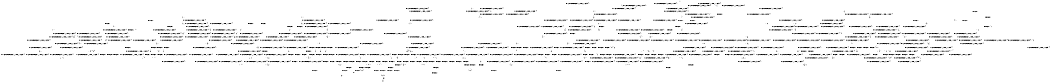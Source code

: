 digraph BCG {
size = "7, 10.5";
center = TRUE;
node [shape = circle];
0 [peripheries = 2];
0 -> 1 [label = "EX !0 !ATOMIC_EXCH_BRANCH (1, +0, TRUE, +0, 1, TRUE) !{}"];
0 -> 2 [label = "EX !2 !ATOMIC_EXCH_BRANCH (1, +1, TRUE, +0, 3, TRUE) !{}"];
0 -> 3 [label = "EX !1 !ATOMIC_EXCH_BRANCH (1, +1, TRUE, +1, 1, FALSE) !{}"];
0 -> 4 [label = "EX !0 !ATOMIC_EXCH_BRANCH (1, +0, TRUE, +0, 1, TRUE) !{}"];
0 -> 5 [label = "EX !2 !ATOMIC_EXCH_BRANCH (1, +1, TRUE, +0, 3, TRUE) !{}"];
0 -> 6 [label = "EX !1 !ATOMIC_EXCH_BRANCH (1, +1, TRUE, +1, 1, FALSE) !{}"];
1 -> 7 [label = "EX !2 !ATOMIC_EXCH_BRANCH (1, +1, TRUE, +0, 3, TRUE) !{}"];
2 -> 8 [label = "EX !0 !ATOMIC_EXCH_BRANCH (1, +0, TRUE, +0, 1, FALSE) !{}"];
3 -> 9 [label = "EX !0 !ATOMIC_EXCH_BRANCH (1, +0, TRUE, +0, 1, FALSE) !{}"];
4 -> 1 [label = "EX !0 !ATOMIC_EXCH_BRANCH (1, +0, TRUE, +0, 1, TRUE) !{}"];
4 -> 7 [label = "EX !2 !ATOMIC_EXCH_BRANCH (1, +1, TRUE, +0, 3, TRUE) !{}"];
4 -> 10 [label = "EX !1 !ATOMIC_EXCH_BRANCH (1, +1, TRUE, +1, 1, FALSE) !{}"];
4 -> 4 [label = "EX !0 !ATOMIC_EXCH_BRANCH (1, +0, TRUE, +0, 1, TRUE) !{}"];
4 -> 11 [label = "EX !2 !ATOMIC_EXCH_BRANCH (1, +1, TRUE, +0, 3, TRUE) !{}"];
4 -> 12 [label = "EX !1 !ATOMIC_EXCH_BRANCH (1, +1, TRUE, +1, 1, FALSE) !{}"];
5 -> 8 [label = "EX !0 !ATOMIC_EXCH_BRANCH (1, +0, TRUE, +0, 1, FALSE) !{}"];
5 -> 13 [label = "EX !1 !ATOMIC_EXCH_BRANCH (1, +1, TRUE, +1, 1, TRUE) !{}"];
5 -> 14 [label = "TERMINATE !2"];
5 -> 15 [label = "EX !0 !ATOMIC_EXCH_BRANCH (1, +0, TRUE, +0, 1, FALSE) !{}"];
5 -> 16 [label = "EX !1 !ATOMIC_EXCH_BRANCH (1, +1, TRUE, +1, 1, TRUE) !{}"];
5 -> 17 [label = "TERMINATE !2"];
6 -> 9 [label = "EX !0 !ATOMIC_EXCH_BRANCH (1, +0, TRUE, +0, 1, FALSE) !{}"];
6 -> 18 [label = "EX !2 !ATOMIC_EXCH_BRANCH (1, +1, TRUE, +0, 3, FALSE) !{}"];
6 -> 19 [label = "TERMINATE !1"];
6 -> 20 [label = "EX !0 !ATOMIC_EXCH_BRANCH (1, +0, TRUE, +0, 1, FALSE) !{}"];
6 -> 21 [label = "EX !2 !ATOMIC_EXCH_BRANCH (1, +1, TRUE, +0, 3, FALSE) !{}"];
6 -> 22 [label = "TERMINATE !1"];
7 -> 8 [label = "EX !0 !ATOMIC_EXCH_BRANCH (1, +0, TRUE, +0, 1, FALSE) !{}"];
8 -> 23 [label = "EX !1 !ATOMIC_EXCH_BRANCH (1, +1, TRUE, +1, 1, FALSE) !{}"];
9 -> 23 [label = "EX !2 !ATOMIC_EXCH_BRANCH (1, +1, TRUE, +0, 3, TRUE) !{}"];
10 -> 9 [label = "EX !0 !ATOMIC_EXCH_BRANCH (1, +0, TRUE, +0, 1, FALSE) !{}"];
11 -> 8 [label = "EX !0 !ATOMIC_EXCH_BRANCH (1, +0, TRUE, +0, 1, FALSE) !{}"];
11 -> 24 [label = "EX !1 !ATOMIC_EXCH_BRANCH (1, +1, TRUE, +1, 1, TRUE) !{}"];
11 -> 25 [label = "TERMINATE !2"];
11 -> 15 [label = "EX !0 !ATOMIC_EXCH_BRANCH (1, +0, TRUE, +0, 1, FALSE) !{}"];
11 -> 26 [label = "EX !1 !ATOMIC_EXCH_BRANCH (1, +1, TRUE, +1, 1, TRUE) !{}"];
11 -> 27 [label = "TERMINATE !2"];
12 -> 9 [label = "EX !0 !ATOMIC_EXCH_BRANCH (1, +0, TRUE, +0, 1, FALSE) !{}"];
12 -> 28 [label = "EX !2 !ATOMIC_EXCH_BRANCH (1, +1, TRUE, +0, 3, FALSE) !{}"];
12 -> 29 [label = "TERMINATE !1"];
12 -> 20 [label = "EX !0 !ATOMIC_EXCH_BRANCH (1, +0, TRUE, +0, 1, FALSE) !{}"];
12 -> 30 [label = "EX !2 !ATOMIC_EXCH_BRANCH (1, +1, TRUE, +0, 3, FALSE) !{}"];
12 -> 31 [label = "TERMINATE !1"];
13 -> 32 [label = "EX !0 !ATOMIC_EXCH_BRANCH (1, +0, TRUE, +0, 1, FALSE) !{}"];
14 -> 33 [label = "EX !0 !ATOMIC_EXCH_BRANCH (1, +0, TRUE, +0, 1, FALSE) !{}"];
15 -> 23 [label = "EX !1 !ATOMIC_EXCH_BRANCH (1, +1, TRUE, +1, 1, FALSE) !{}"];
15 -> 34 [label = "TERMINATE !0"];
15 -> 35 [label = "TERMINATE !2"];
15 -> 36 [label = "EX !1 !ATOMIC_EXCH_BRANCH (1, +1, TRUE, +1, 1, FALSE) !{}"];
15 -> 37 [label = "TERMINATE !0"];
15 -> 38 [label = "TERMINATE !2"];
16 -> 13 [label = "EX !1 !ATOMIC_EXCH_BRANCH (1, +1, TRUE, +1, 1, TRUE) !{}"];
16 -> 32 [label = "EX !0 !ATOMIC_EXCH_BRANCH (1, +0, TRUE, +0, 1, FALSE) !{}"];
16 -> 39 [label = "TERMINATE !2"];
16 -> 16 [label = "EX !1 !ATOMIC_EXCH_BRANCH (1, +1, TRUE, +1, 1, TRUE) !{}"];
16 -> 40 [label = "EX !0 !ATOMIC_EXCH_BRANCH (1, +0, TRUE, +0, 1, FALSE) !{}"];
16 -> 41 [label = "TERMINATE !2"];
17 -> 33 [label = "EX !0 !ATOMIC_EXCH_BRANCH (1, +0, TRUE, +0, 1, FALSE) !{}"];
17 -> 42 [label = "EX !1 !ATOMIC_EXCH_BRANCH (1, +1, TRUE, +1, 1, TRUE) !{}"];
17 -> 43 [label = "EX !0 !ATOMIC_EXCH_BRANCH (1, +0, TRUE, +0, 1, FALSE) !{}"];
17 -> 44 [label = "EX !1 !ATOMIC_EXCH_BRANCH (1, +1, TRUE, +1, 1, TRUE) !{}"];
18 -> 45 [label = "EX !2 !ATOMIC_EXCH_BRANCH (1, +1, TRUE, +1, 1, TRUE) !{}"];
19 -> 46 [label = "EX !0 !ATOMIC_EXCH_BRANCH (1, +0, TRUE, +0, 1, FALSE) !{}"];
20 -> 23 [label = "EX !2 !ATOMIC_EXCH_BRANCH (1, +1, TRUE, +0, 3, TRUE) !{}"];
20 -> 47 [label = "TERMINATE !0"];
20 -> 48 [label = "TERMINATE !1"];
20 -> 36 [label = "EX !2 !ATOMIC_EXCH_BRANCH (1, +1, TRUE, +0, 3, TRUE) !{}"];
20 -> 49 [label = "TERMINATE !0"];
20 -> 50 [label = "TERMINATE !1"];
21 -> 45 [label = "EX !2 !ATOMIC_EXCH_BRANCH (1, +1, TRUE, +1, 1, TRUE) !{}"];
21 -> 51 [label = "EX !0 !ATOMIC_EXCH_BRANCH (1, +0, TRUE, +0, 1, FALSE) !{}"];
21 -> 52 [label = "TERMINATE !1"];
21 -> 53 [label = "EX !2 !ATOMIC_EXCH_BRANCH (1, +1, TRUE, +1, 1, TRUE) !{}"];
21 -> 54 [label = "EX !0 !ATOMIC_EXCH_BRANCH (1, +0, TRUE, +0, 1, FALSE) !{}"];
21 -> 55 [label = "TERMINATE !1"];
22 -> 46 [label = "EX !0 !ATOMIC_EXCH_BRANCH (1, +0, TRUE, +0, 1, FALSE) !{}"];
22 -> 56 [label = "EX !2 !ATOMIC_EXCH_BRANCH (1, +1, TRUE, +0, 3, FALSE) !{}"];
22 -> 57 [label = "EX !0 !ATOMIC_EXCH_BRANCH (1, +0, TRUE, +0, 1, FALSE) !{}"];
22 -> 58 [label = "EX !2 !ATOMIC_EXCH_BRANCH (1, +1, TRUE, +0, 3, FALSE) !{}"];
23 -> 59 [label = "TERMINATE !0"];
24 -> 32 [label = "EX !0 !ATOMIC_EXCH_BRANCH (1, +0, TRUE, +0, 1, FALSE) !{}"];
25 -> 60 [label = "EX !1 !ATOMIC_EXCH_BRANCH (1, +1, TRUE, +1, 1, TRUE) !{}"];
26 -> 32 [label = "EX !0 !ATOMIC_EXCH_BRANCH (1, +0, TRUE, +0, 1, FALSE) !{}"];
26 -> 24 [label = "EX !1 !ATOMIC_EXCH_BRANCH (1, +1, TRUE, +1, 1, TRUE) !{}"];
26 -> 61 [label = "TERMINATE !2"];
26 -> 40 [label = "EX !0 !ATOMIC_EXCH_BRANCH (1, +0, TRUE, +0, 1, FALSE) !{}"];
26 -> 26 [label = "EX !1 !ATOMIC_EXCH_BRANCH (1, +1, TRUE, +1, 1, TRUE) !{}"];
26 -> 62 [label = "TERMINATE !2"];
27 -> 60 [label = "EX !1 !ATOMIC_EXCH_BRANCH (1, +1, TRUE, +1, 1, TRUE) !{}"];
27 -> 33 [label = "EX !0 !ATOMIC_EXCH_BRANCH (1, +0, TRUE, +0, 1, FALSE) !{}"];
27 -> 63 [label = "EX !1 !ATOMIC_EXCH_BRANCH (1, +1, TRUE, +1, 1, TRUE) !{}"];
27 -> 43 [label = "EX !0 !ATOMIC_EXCH_BRANCH (1, +0, TRUE, +0, 1, FALSE) !{}"];
28 -> 51 [label = "EX !0 !ATOMIC_EXCH_BRANCH (1, +0, TRUE, +0, 1, FALSE) !{}"];
29 -> 64 [label = "EX !2 !ATOMIC_EXCH_BRANCH (1, +1, TRUE, +0, 3, FALSE) !{}"];
30 -> 51 [label = "EX !0 !ATOMIC_EXCH_BRANCH (1, +0, TRUE, +0, 1, FALSE) !{}"];
30 -> 65 [label = "EX !2 !ATOMIC_EXCH_BRANCH (1, +1, TRUE, +1, 1, TRUE) !{}"];
30 -> 66 [label = "TERMINATE !1"];
30 -> 54 [label = "EX !0 !ATOMIC_EXCH_BRANCH (1, +0, TRUE, +0, 1, FALSE) !{}"];
30 -> 67 [label = "EX !2 !ATOMIC_EXCH_BRANCH (1, +1, TRUE, +1, 1, TRUE) !{}"];
30 -> 68 [label = "TERMINATE !1"];
31 -> 64 [label = "EX !2 !ATOMIC_EXCH_BRANCH (1, +1, TRUE, +0, 3, FALSE) !{}"];
31 -> 46 [label = "EX !0 !ATOMIC_EXCH_BRANCH (1, +0, TRUE, +0, 1, FALSE) !{}"];
31 -> 69 [label = "EX !2 !ATOMIC_EXCH_BRANCH (1, +1, TRUE, +0, 3, FALSE) !{}"];
31 -> 57 [label = "EX !0 !ATOMIC_EXCH_BRANCH (1, +0, TRUE, +0, 1, FALSE) !{}"];
32 -> 23 [label = "EX !1 !ATOMIC_EXCH_BRANCH (1, +1, TRUE, +1, 1, FALSE) !{}"];
33 -> 70 [label = "EX !1 !ATOMIC_EXCH_BRANCH (1, +1, TRUE, +1, 1, FALSE) !{}"];
34 -> 71 [label = "EX !1 !ATOMIC_EXCH_BRANCH (1, +1, TRUE, +1, 1, FALSE) !{}"];
35 -> 70 [label = "EX !1 !ATOMIC_EXCH_BRANCH (1, +1, TRUE, +1, 1, FALSE) !{}"];
36 -> 59 [label = "TERMINATE !0"];
36 -> 72 [label = "TERMINATE !2"];
36 -> 73 [label = "TERMINATE !1"];
36 -> 74 [label = "TERMINATE !0"];
36 -> 75 [label = "TERMINATE !2"];
36 -> 76 [label = "TERMINATE !1"];
37 -> 71 [label = "EX !1 !ATOMIC_EXCH_BRANCH (1, +1, TRUE, +1, 1, FALSE) !{}"];
37 -> 77 [label = "TERMINATE !2"];
37 -> 78 [label = "EX !1 !ATOMIC_EXCH_BRANCH (1, +1, TRUE, +1, 1, FALSE) !{}"];
37 -> 79 [label = "TERMINATE !2"];
38 -> 70 [label = "EX !1 !ATOMIC_EXCH_BRANCH (1, +1, TRUE, +1, 1, FALSE) !{}"];
38 -> 77 [label = "TERMINATE !0"];
38 -> 80 [label = "EX !1 !ATOMIC_EXCH_BRANCH (1, +1, TRUE, +1, 1, FALSE) !{}"];
38 -> 79 [label = "TERMINATE !0"];
39 -> 81 [label = "EX !0 !ATOMIC_EXCH_BRANCH (1, +0, TRUE, +0, 1, FALSE) !{}"];
40 -> 23 [label = "EX !1 !ATOMIC_EXCH_BRANCH (1, +1, TRUE, +1, 1, FALSE) !{}"];
40 -> 82 [label = "TERMINATE !0"];
40 -> 83 [label = "TERMINATE !2"];
40 -> 36 [label = "EX !1 !ATOMIC_EXCH_BRANCH (1, +1, TRUE, +1, 1, FALSE) !{}"];
40 -> 84 [label = "TERMINATE !0"];
40 -> 85 [label = "TERMINATE !2"];
41 -> 81 [label = "EX !0 !ATOMIC_EXCH_BRANCH (1, +0, TRUE, +0, 1, FALSE) !{}"];
41 -> 42 [label = "EX !1 !ATOMIC_EXCH_BRANCH (1, +1, TRUE, +1, 1, TRUE) !{}"];
41 -> 86 [label = "EX !0 !ATOMIC_EXCH_BRANCH (1, +0, TRUE, +0, 1, FALSE) !{}"];
41 -> 44 [label = "EX !1 !ATOMIC_EXCH_BRANCH (1, +1, TRUE, +1, 1, TRUE) !{}"];
42 -> 81 [label = "EX !0 !ATOMIC_EXCH_BRANCH (1, +0, TRUE, +0, 1, FALSE) !{}"];
43 -> 70 [label = "EX !1 !ATOMIC_EXCH_BRANCH (1, +1, TRUE, +1, 1, FALSE) !{}"];
43 -> 77 [label = "TERMINATE !0"];
43 -> 80 [label = "EX !1 !ATOMIC_EXCH_BRANCH (1, +1, TRUE, +1, 1, FALSE) !{}"];
43 -> 79 [label = "TERMINATE !0"];
44 -> 42 [label = "EX !1 !ATOMIC_EXCH_BRANCH (1, +1, TRUE, +1, 1, TRUE) !{}"];
44 -> 81 [label = "EX !0 !ATOMIC_EXCH_BRANCH (1, +0, TRUE, +0, 1, FALSE) !{}"];
44 -> 44 [label = "EX !1 !ATOMIC_EXCH_BRANCH (1, +1, TRUE, +1, 1, TRUE) !{}"];
44 -> 86 [label = "EX !0 !ATOMIC_EXCH_BRANCH (1, +0, TRUE, +0, 1, FALSE) !{}"];
45 -> 87 [label = "EX !0 !ATOMIC_EXCH_BRANCH (1, +0, TRUE, +0, 1, FALSE) !{}"];
46 -> 88 [label = "EX !2 !ATOMIC_EXCH_BRANCH (1, +1, TRUE, +0, 3, TRUE) !{}"];
47 -> 71 [label = "EX !2 !ATOMIC_EXCH_BRANCH (1, +1, TRUE, +0, 3, TRUE) !{}"];
48 -> 88 [label = "EX !2 !ATOMIC_EXCH_BRANCH (1, +1, TRUE, +0, 3, TRUE) !{}"];
49 -> 71 [label = "EX !2 !ATOMIC_EXCH_BRANCH (1, +1, TRUE, +0, 3, TRUE) !{}"];
49 -> 89 [label = "TERMINATE !1"];
49 -> 78 [label = "EX !2 !ATOMIC_EXCH_BRANCH (1, +1, TRUE, +0, 3, TRUE) !{}"];
49 -> 90 [label = "TERMINATE !1"];
50 -> 88 [label = "EX !2 !ATOMIC_EXCH_BRANCH (1, +1, TRUE, +0, 3, TRUE) !{}"];
50 -> 89 [label = "TERMINATE !0"];
50 -> 91 [label = "EX !2 !ATOMIC_EXCH_BRANCH (1, +1, TRUE, +0, 3, TRUE) !{}"];
50 -> 90 [label = "TERMINATE !0"];
51 -> 23 [label = "EX !2 !ATOMIC_EXCH_BRANCH (1, +1, TRUE, +1, 1, FALSE) !{}"];
52 -> 92 [label = "EX !0 !ATOMIC_EXCH_BRANCH (1, +0, TRUE, +0, 1, FALSE) !{}"];
53 -> 18 [label = "EX !2 !ATOMIC_EXCH_BRANCH (1, +1, TRUE, +0, 3, FALSE) !{}"];
53 -> 87 [label = "EX !0 !ATOMIC_EXCH_BRANCH (1, +0, TRUE, +0, 1, FALSE) !{}"];
53 -> 93 [label = "TERMINATE !1"];
53 -> 21 [label = "EX !2 !ATOMIC_EXCH_BRANCH (1, +1, TRUE, +0, 3, FALSE) !{}"];
53 -> 94 [label = "EX !0 !ATOMIC_EXCH_BRANCH (1, +0, TRUE, +0, 1, FALSE) !{}"];
53 -> 95 [label = "TERMINATE !1"];
54 -> 23 [label = "EX !2 !ATOMIC_EXCH_BRANCH (1, +1, TRUE, +1, 1, FALSE) !{}"];
54 -> 96 [label = "TERMINATE !0"];
54 -> 97 [label = "TERMINATE !1"];
54 -> 36 [label = "EX !2 !ATOMIC_EXCH_BRANCH (1, +1, TRUE, +1, 1, FALSE) !{}"];
54 -> 98 [label = "TERMINATE !0"];
54 -> 99 [label = "TERMINATE !1"];
55 -> 92 [label = "EX !0 !ATOMIC_EXCH_BRANCH (1, +0, TRUE, +0, 1, FALSE) !{}"];
55 -> 100 [label = "EX !2 !ATOMIC_EXCH_BRANCH (1, +1, TRUE, +1, 1, TRUE) !{}"];
55 -> 101 [label = "EX !0 !ATOMIC_EXCH_BRANCH (1, +0, TRUE, +0, 1, FALSE) !{}"];
55 -> 102 [label = "EX !2 !ATOMIC_EXCH_BRANCH (1, +1, TRUE, +1, 1, TRUE) !{}"];
56 -> 100 [label = "EX !2 !ATOMIC_EXCH_BRANCH (1, +1, TRUE, +1, 1, TRUE) !{}"];
57 -> 88 [label = "EX !2 !ATOMIC_EXCH_BRANCH (1, +1, TRUE, +0, 3, TRUE) !{}"];
57 -> 89 [label = "TERMINATE !0"];
57 -> 91 [label = "EX !2 !ATOMIC_EXCH_BRANCH (1, +1, TRUE, +0, 3, TRUE) !{}"];
57 -> 90 [label = "TERMINATE !0"];
58 -> 100 [label = "EX !2 !ATOMIC_EXCH_BRANCH (1, +1, TRUE, +1, 1, TRUE) !{}"];
58 -> 92 [label = "EX !0 !ATOMIC_EXCH_BRANCH (1, +0, TRUE, +0, 1, FALSE) !{}"];
58 -> 102 [label = "EX !2 !ATOMIC_EXCH_BRANCH (1, +1, TRUE, +1, 1, TRUE) !{}"];
58 -> 101 [label = "EX !0 !ATOMIC_EXCH_BRANCH (1, +0, TRUE, +0, 1, FALSE) !{}"];
59 -> 103 [label = "TERMINATE !2"];
60 -> 81 [label = "EX !0 !ATOMIC_EXCH_BRANCH (1, +0, TRUE, +0, 1, FALSE) !{}"];
61 -> 81 [label = "EX !0 !ATOMIC_EXCH_BRANCH (1, +0, TRUE, +0, 1, FALSE) !{}"];
62 -> 81 [label = "EX !0 !ATOMIC_EXCH_BRANCH (1, +0, TRUE, +0, 1, FALSE) !{}"];
62 -> 60 [label = "EX !1 !ATOMIC_EXCH_BRANCH (1, +1, TRUE, +1, 1, TRUE) !{}"];
62 -> 86 [label = "EX !0 !ATOMIC_EXCH_BRANCH (1, +0, TRUE, +0, 1, FALSE) !{}"];
62 -> 63 [label = "EX !1 !ATOMIC_EXCH_BRANCH (1, +1, TRUE, +1, 1, TRUE) !{}"];
63 -> 81 [label = "EX !0 !ATOMIC_EXCH_BRANCH (1, +0, TRUE, +0, 1, FALSE) !{}"];
63 -> 60 [label = "EX !1 !ATOMIC_EXCH_BRANCH (1, +1, TRUE, +1, 1, TRUE) !{}"];
63 -> 86 [label = "EX !0 !ATOMIC_EXCH_BRANCH (1, +0, TRUE, +0, 1, FALSE) !{}"];
63 -> 63 [label = "EX !1 !ATOMIC_EXCH_BRANCH (1, +1, TRUE, +1, 1, TRUE) !{}"];
64 -> 92 [label = "EX !0 !ATOMIC_EXCH_BRANCH (1, +0, TRUE, +0, 1, FALSE) !{}"];
65 -> 87 [label = "EX !0 !ATOMIC_EXCH_BRANCH (1, +0, TRUE, +0, 1, FALSE) !{}"];
66 -> 92 [label = "EX !0 !ATOMIC_EXCH_BRANCH (1, +0, TRUE, +0, 1, FALSE) !{}"];
67 -> 87 [label = "EX !0 !ATOMIC_EXCH_BRANCH (1, +0, TRUE, +0, 1, FALSE) !{}"];
67 -> 28 [label = "EX !2 !ATOMIC_EXCH_BRANCH (1, +1, TRUE, +0, 3, FALSE) !{}"];
67 -> 104 [label = "TERMINATE !1"];
67 -> 94 [label = "EX !0 !ATOMIC_EXCH_BRANCH (1, +0, TRUE, +0, 1, FALSE) !{}"];
67 -> 30 [label = "EX !2 !ATOMIC_EXCH_BRANCH (1, +1, TRUE, +0, 3, FALSE) !{}"];
67 -> 105 [label = "TERMINATE !1"];
68 -> 92 [label = "EX !0 !ATOMIC_EXCH_BRANCH (1, +0, TRUE, +0, 1, FALSE) !{}"];
68 -> 106 [label = "EX !2 !ATOMIC_EXCH_BRANCH (1, +1, TRUE, +1, 1, TRUE) !{}"];
68 -> 101 [label = "EX !0 !ATOMIC_EXCH_BRANCH (1, +0, TRUE, +0, 1, FALSE) !{}"];
68 -> 107 [label = "EX !2 !ATOMIC_EXCH_BRANCH (1, +1, TRUE, +1, 1, TRUE) !{}"];
69 -> 92 [label = "EX !0 !ATOMIC_EXCH_BRANCH (1, +0, TRUE, +0, 1, FALSE) !{}"];
69 -> 106 [label = "EX !2 !ATOMIC_EXCH_BRANCH (1, +1, TRUE, +1, 1, TRUE) !{}"];
69 -> 101 [label = "EX !0 !ATOMIC_EXCH_BRANCH (1, +0, TRUE, +0, 1, FALSE) !{}"];
69 -> 107 [label = "EX !2 !ATOMIC_EXCH_BRANCH (1, +1, TRUE, +1, 1, TRUE) !{}"];
70 -> 103 [label = "TERMINATE !0"];
71 -> 103 [label = "TERMINATE !2"];
72 -> 103 [label = "TERMINATE !0"];
73 -> 108 [label = "TERMINATE !0"];
74 -> 103 [label = "TERMINATE !2"];
74 -> 108 [label = "TERMINATE !1"];
74 -> 109 [label = "TERMINATE !2"];
74 -> 110 [label = "TERMINATE !1"];
75 -> 103 [label = "TERMINATE !0"];
75 -> 111 [label = "TERMINATE !1"];
75 -> 109 [label = "TERMINATE !0"];
75 -> 112 [label = "TERMINATE !1"];
76 -> 108 [label = "TERMINATE !0"];
76 -> 111 [label = "TERMINATE !2"];
76 -> 110 [label = "TERMINATE !0"];
76 -> 112 [label = "TERMINATE !2"];
77 -> 113 [label = "EX !1 !ATOMIC_EXCH_BRANCH (1, +1, TRUE, +1, 1, FALSE) !{}"];
78 -> 103 [label = "TERMINATE !2"];
78 -> 108 [label = "TERMINATE !1"];
78 -> 109 [label = "TERMINATE !2"];
78 -> 110 [label = "TERMINATE !1"];
79 -> 113 [label = "EX !1 !ATOMIC_EXCH_BRANCH (1, +1, TRUE, +1, 1, FALSE) !{}"];
79 -> 114 [label = "EX !1 !ATOMIC_EXCH_BRANCH (1, +1, TRUE, +1, 1, FALSE) !{}"];
80 -> 103 [label = "TERMINATE !0"];
80 -> 111 [label = "TERMINATE !1"];
80 -> 109 [label = "TERMINATE !0"];
80 -> 112 [label = "TERMINATE !1"];
81 -> 70 [label = "EX !1 !ATOMIC_EXCH_BRANCH (1, +1, TRUE, +1, 1, FALSE) !{}"];
82 -> 115 [label = "TERMINATE !2"];
83 -> 115 [label = "TERMINATE !0"];
84 -> 115 [label = "TERMINATE !2"];
84 -> 71 [label = "EX !1 !ATOMIC_EXCH_BRANCH (1, +1, TRUE, +1, 1, FALSE) !{}"];
84 -> 116 [label = "TERMINATE !2"];
84 -> 78 [label = "EX !1 !ATOMIC_EXCH_BRANCH (1, +1, TRUE, +1, 1, FALSE) !{}"];
85 -> 115 [label = "TERMINATE !0"];
85 -> 70 [label = "EX !1 !ATOMIC_EXCH_BRANCH (1, +1, TRUE, +1, 1, FALSE) !{}"];
85 -> 116 [label = "TERMINATE !0"];
85 -> 80 [label = "EX !1 !ATOMIC_EXCH_BRANCH (1, +1, TRUE, +1, 1, FALSE) !{}"];
86 -> 70 [label = "EX !1 !ATOMIC_EXCH_BRANCH (1, +1, TRUE, +1, 1, FALSE) !{}"];
86 -> 115 [label = "TERMINATE !0"];
86 -> 80 [label = "EX !1 !ATOMIC_EXCH_BRANCH (1, +1, TRUE, +1, 1, FALSE) !{}"];
86 -> 116 [label = "TERMINATE !0"];
87 -> 23 [label = "EX !2 !ATOMIC_EXCH_BRANCH (1, +1, TRUE, +0, 3, TRUE) !{}"];
88 -> 108 [label = "TERMINATE !0"];
89 -> 117 [label = "EX !2 !ATOMIC_EXCH_BRANCH (1, +1, TRUE, +0, 3, TRUE) !{}"];
90 -> 117 [label = "EX !2 !ATOMIC_EXCH_BRANCH (1, +1, TRUE, +0, 3, TRUE) !{}"];
90 -> 118 [label = "EX !2 !ATOMIC_EXCH_BRANCH (1, +1, TRUE, +0, 3, TRUE) !{}"];
91 -> 108 [label = "TERMINATE !0"];
91 -> 111 [label = "TERMINATE !2"];
91 -> 110 [label = "TERMINATE !0"];
91 -> 112 [label = "TERMINATE !2"];
92 -> 88 [label = "EX !2 !ATOMIC_EXCH_BRANCH (1, +1, TRUE, +1, 1, FALSE) !{}"];
93 -> 119 [label = "EX !0 !ATOMIC_EXCH_BRANCH (1, +0, TRUE, +0, 1, FALSE) !{}"];
94 -> 23 [label = "EX !2 !ATOMIC_EXCH_BRANCH (1, +1, TRUE, +0, 3, TRUE) !{}"];
94 -> 120 [label = "TERMINATE !0"];
94 -> 121 [label = "TERMINATE !1"];
94 -> 36 [label = "EX !2 !ATOMIC_EXCH_BRANCH (1, +1, TRUE, +0, 3, TRUE) !{}"];
94 -> 122 [label = "TERMINATE !0"];
94 -> 123 [label = "TERMINATE !1"];
95 -> 119 [label = "EX !0 !ATOMIC_EXCH_BRANCH (1, +0, TRUE, +0, 1, FALSE) !{}"];
95 -> 56 [label = "EX !2 !ATOMIC_EXCH_BRANCH (1, +1, TRUE, +0, 3, FALSE) !{}"];
95 -> 124 [label = "EX !0 !ATOMIC_EXCH_BRANCH (1, +0, TRUE, +0, 1, FALSE) !{}"];
95 -> 58 [label = "EX !2 !ATOMIC_EXCH_BRANCH (1, +1, TRUE, +0, 3, FALSE) !{}"];
96 -> 125 [label = "TERMINATE !1"];
97 -> 125 [label = "TERMINATE !0"];
98 -> 125 [label = "TERMINATE !1"];
98 -> 71 [label = "EX !2 !ATOMIC_EXCH_BRANCH (1, +1, TRUE, +1, 1, FALSE) !{}"];
98 -> 126 [label = "TERMINATE !1"];
98 -> 78 [label = "EX !2 !ATOMIC_EXCH_BRANCH (1, +1, TRUE, +1, 1, FALSE) !{}"];
99 -> 125 [label = "TERMINATE !0"];
99 -> 88 [label = "EX !2 !ATOMIC_EXCH_BRANCH (1, +1, TRUE, +1, 1, FALSE) !{}"];
99 -> 126 [label = "TERMINATE !0"];
99 -> 91 [label = "EX !2 !ATOMIC_EXCH_BRANCH (1, +1, TRUE, +1, 1, FALSE) !{}"];
100 -> 119 [label = "EX !0 !ATOMIC_EXCH_BRANCH (1, +0, TRUE, +0, 1, FALSE) !{}"];
101 -> 88 [label = "EX !2 !ATOMIC_EXCH_BRANCH (1, +1, TRUE, +1, 1, FALSE) !{}"];
101 -> 125 [label = "TERMINATE !0"];
101 -> 91 [label = "EX !2 !ATOMIC_EXCH_BRANCH (1, +1, TRUE, +1, 1, FALSE) !{}"];
101 -> 126 [label = "TERMINATE !0"];
102 -> 56 [label = "EX !2 !ATOMIC_EXCH_BRANCH (1, +1, TRUE, +0, 3, FALSE) !{}"];
102 -> 119 [label = "EX !0 !ATOMIC_EXCH_BRANCH (1, +0, TRUE, +0, 1, FALSE) !{}"];
102 -> 58 [label = "EX !2 !ATOMIC_EXCH_BRANCH (1, +1, TRUE, +0, 3, FALSE) !{}"];
102 -> 124 [label = "EX !0 !ATOMIC_EXCH_BRANCH (1, +0, TRUE, +0, 1, FALSE) !{}"];
103 -> 127 [label = "TERMINATE !1"];
104 -> 119 [label = "EX !0 !ATOMIC_EXCH_BRANCH (1, +0, TRUE, +0, 1, FALSE) !{}"];
105 -> 119 [label = "EX !0 !ATOMIC_EXCH_BRANCH (1, +0, TRUE, +0, 1, FALSE) !{}"];
105 -> 64 [label = "EX !2 !ATOMIC_EXCH_BRANCH (1, +1, TRUE, +0, 3, FALSE) !{}"];
105 -> 124 [label = "EX !0 !ATOMIC_EXCH_BRANCH (1, +0, TRUE, +0, 1, FALSE) !{}"];
105 -> 69 [label = "EX !2 !ATOMIC_EXCH_BRANCH (1, +1, TRUE, +0, 3, FALSE) !{}"];
106 -> 119 [label = "EX !0 !ATOMIC_EXCH_BRANCH (1, +0, TRUE, +0, 1, FALSE) !{}"];
107 -> 119 [label = "EX !0 !ATOMIC_EXCH_BRANCH (1, +0, TRUE, +0, 1, FALSE) !{}"];
107 -> 64 [label = "EX !2 !ATOMIC_EXCH_BRANCH (1, +1, TRUE, +0, 3, FALSE) !{}"];
107 -> 124 [label = "EX !0 !ATOMIC_EXCH_BRANCH (1, +0, TRUE, +0, 1, FALSE) !{}"];
107 -> 69 [label = "EX !2 !ATOMIC_EXCH_BRANCH (1, +1, TRUE, +0, 3, FALSE) !{}"];
108 -> 127 [label = "TERMINATE !2"];
109 -> 127 [label = "TERMINATE !1"];
109 -> 128 [label = "TERMINATE !1"];
110 -> 127 [label = "TERMINATE !2"];
110 -> 128 [label = "TERMINATE !2"];
111 -> 127 [label = "TERMINATE !0"];
112 -> 127 [label = "TERMINATE !0"];
112 -> 128 [label = "TERMINATE !0"];
113 -> 127 [label = "TERMINATE !1"];
114 -> 127 [label = "TERMINATE !1"];
114 -> 128 [label = "TERMINATE !1"];
115 -> 113 [label = "EX !1 !ATOMIC_EXCH_BRANCH (1, +1, TRUE, +1, 1, FALSE) !{}"];
116 -> 113 [label = "EX !1 !ATOMIC_EXCH_BRANCH (1, +1, TRUE, +1, 1, FALSE) !{}"];
116 -> 114 [label = "EX !1 !ATOMIC_EXCH_BRANCH (1, +1, TRUE, +1, 1, FALSE) !{}"];
117 -> 127 [label = "TERMINATE !2"];
118 -> 127 [label = "TERMINATE !2"];
118 -> 128 [label = "TERMINATE !2"];
119 -> 88 [label = "EX !2 !ATOMIC_EXCH_BRANCH (1, +1, TRUE, +0, 3, TRUE) !{}"];
120 -> 129 [label = "TERMINATE !1"];
121 -> 129 [label = "TERMINATE !0"];
122 -> 129 [label = "TERMINATE !1"];
122 -> 71 [label = "EX !2 !ATOMIC_EXCH_BRANCH (1, +1, TRUE, +0, 3, TRUE) !{}"];
122 -> 130 [label = "TERMINATE !1"];
122 -> 78 [label = "EX !2 !ATOMIC_EXCH_BRANCH (1, +1, TRUE, +0, 3, TRUE) !{}"];
123 -> 129 [label = "TERMINATE !0"];
123 -> 88 [label = "EX !2 !ATOMIC_EXCH_BRANCH (1, +1, TRUE, +0, 3, TRUE) !{}"];
123 -> 130 [label = "TERMINATE !0"];
123 -> 91 [label = "EX !2 !ATOMIC_EXCH_BRANCH (1, +1, TRUE, +0, 3, TRUE) !{}"];
124 -> 88 [label = "EX !2 !ATOMIC_EXCH_BRANCH (1, +1, TRUE, +0, 3, TRUE) !{}"];
124 -> 129 [label = "TERMINATE !0"];
124 -> 91 [label = "EX !2 !ATOMIC_EXCH_BRANCH (1, +1, TRUE, +0, 3, TRUE) !{}"];
124 -> 130 [label = "TERMINATE !0"];
125 -> 117 [label = "EX !2 !ATOMIC_EXCH_BRANCH (1, +1, TRUE, +1, 1, FALSE) !{}"];
126 -> 117 [label = "EX !2 !ATOMIC_EXCH_BRANCH (1, +1, TRUE, +1, 1, FALSE) !{}"];
126 -> 118 [label = "EX !2 !ATOMIC_EXCH_BRANCH (1, +1, TRUE, +1, 1, FALSE) !{}"];
127 -> 131 [label = "exit"];
128 -> 132 [label = "exit"];
129 -> 117 [label = "EX !2 !ATOMIC_EXCH_BRANCH (1, +1, TRUE, +0, 3, TRUE) !{}"];
130 -> 117 [label = "EX !2 !ATOMIC_EXCH_BRANCH (1, +1, TRUE, +0, 3, TRUE) !{}"];
130 -> 118 [label = "EX !2 !ATOMIC_EXCH_BRANCH (1, +1, TRUE, +0, 3, TRUE) !{}"];
}
